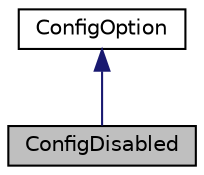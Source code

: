 digraph "ConfigDisabled"
{
 // INTERACTIVE_SVG=YES
  edge [fontname="Helvetica",fontsize="10",labelfontname="Helvetica",labelfontsize="10"];
  node [fontname="Helvetica",fontsize="10",shape=record];
  Node0 [label="ConfigDisabled",height=0.2,width=0.4,color="black", fillcolor="grey75", style="filled", fontcolor="black"];
  Node1 -> Node0 [dir="back",color="midnightblue",fontsize="10",style="solid",fontname="Helvetica"];
  Node1 [label="ConfigOption",height=0.2,width=0.4,color="black", fillcolor="white", style="filled",URL="$d2/dd3/class_config_option.html",tooltip="Abstract base class for any configuration option. "];
}

